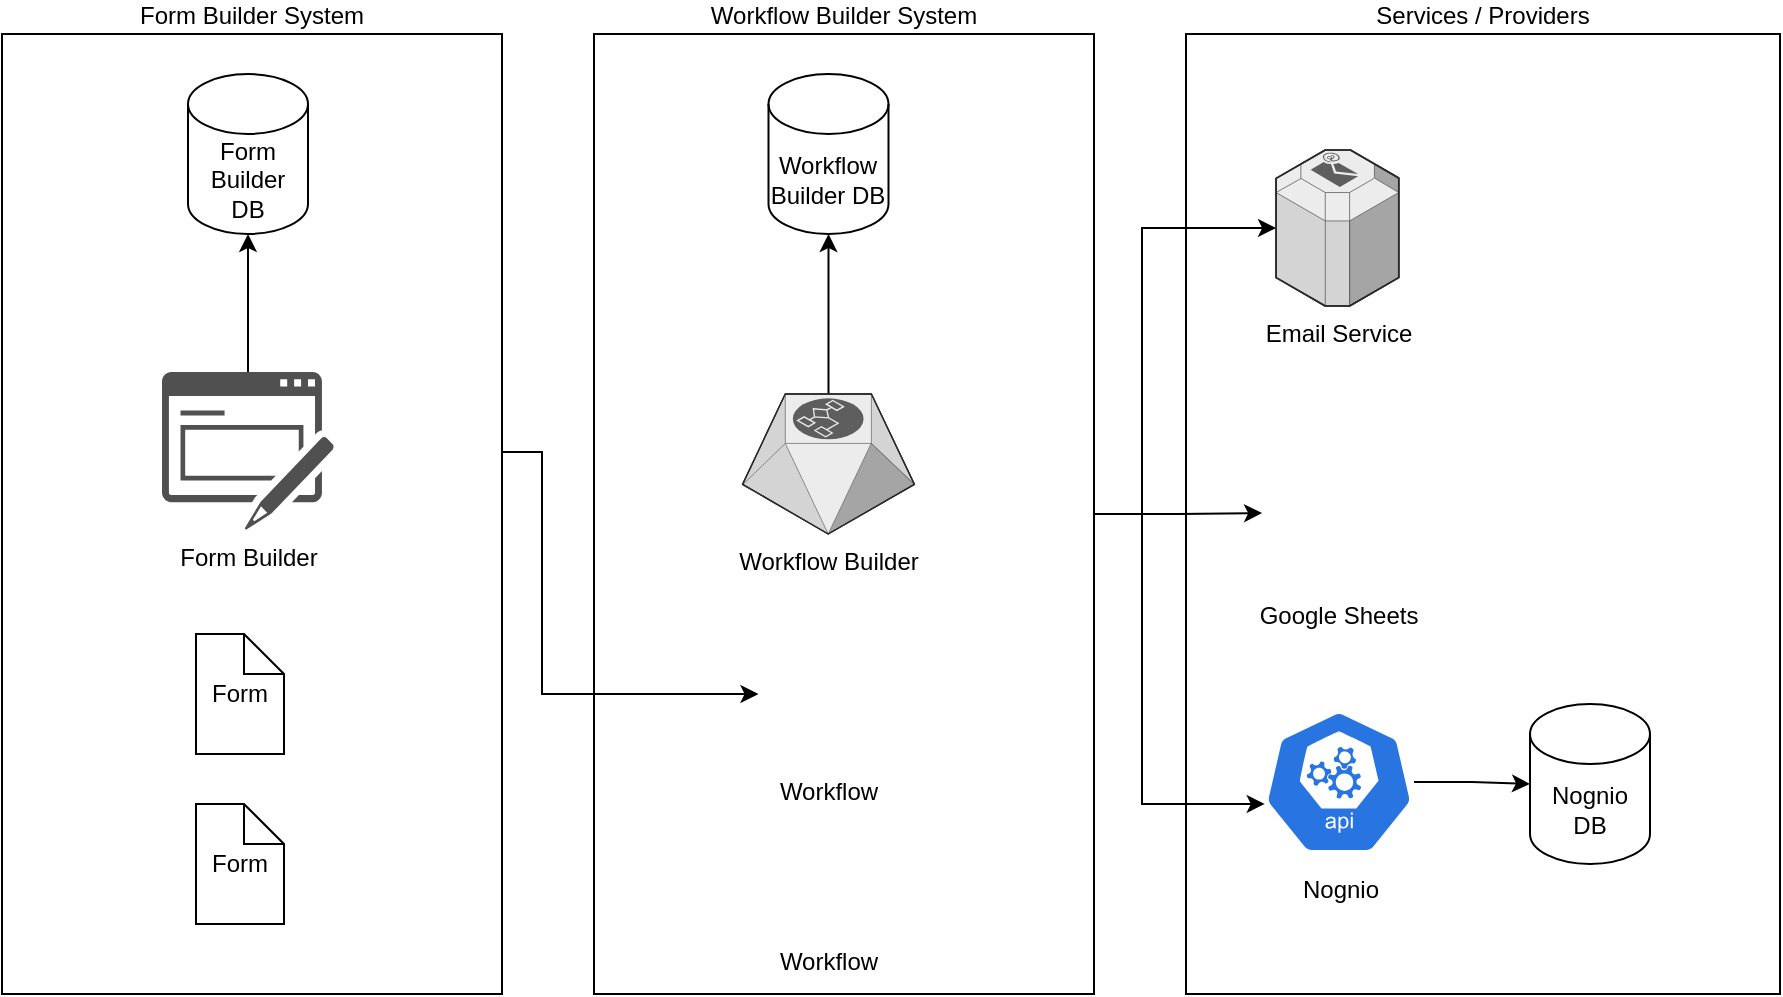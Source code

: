 <mxfile version="16.4.3" type="github">
  <diagram id="8jfyE90RRNObh0BSDH4P" name="Page-1">
    <mxGraphModel dx="1635" dy="905" grid="1" gridSize="10" guides="1" tooltips="1" connect="1" arrows="1" fold="1" page="1" pageScale="1" pageWidth="827" pageHeight="1169" math="0" shadow="0">
      <root>
        <mxCell id="0" />
        <mxCell id="1" parent="0" />
        <mxCell id="e08RUBoJ7VVwQUKtB3GE-66" value="Form Builder System" style="rounded=0;whiteSpace=wrap;html=1;fillColor=none;labelPosition=center;verticalLabelPosition=top;align=center;verticalAlign=bottom;" parent="1" vertex="1">
          <mxGeometry x="300" y="170" width="250" height="480" as="geometry" />
        </mxCell>
        <mxCell id="e08RUBoJ7VVwQUKtB3GE-75" style="edgeStyle=orthogonalEdgeStyle;rounded=0;orthogonalLoop=1;jettySize=auto;html=1;" parent="1" source="e08RUBoJ7VVwQUKtB3GE-67" target="e08RUBoJ7VVwQUKtB3GE-41" edge="1">
          <mxGeometry relative="1" as="geometry">
            <Array as="points">
              <mxPoint x="870" y="410" />
              <mxPoint x="870" y="267" />
            </Array>
          </mxGeometry>
        </mxCell>
        <mxCell id="e08RUBoJ7VVwQUKtB3GE-77" style="edgeStyle=orthogonalEdgeStyle;rounded=0;orthogonalLoop=1;jettySize=auto;html=1;" parent="1" source="e08RUBoJ7VVwQUKtB3GE-67" target="e08RUBoJ7VVwQUKtB3GE-6" edge="1">
          <mxGeometry relative="1" as="geometry" />
        </mxCell>
        <mxCell id="e08RUBoJ7VVwQUKtB3GE-78" style="edgeStyle=orthogonalEdgeStyle;rounded=0;orthogonalLoop=1;jettySize=auto;html=1;entryX=0.005;entryY=0.63;entryDx=0;entryDy=0;entryPerimeter=0;" parent="1" source="e08RUBoJ7VVwQUKtB3GE-67" target="e08RUBoJ7VVwQUKtB3GE-7" edge="1">
          <mxGeometry relative="1" as="geometry">
            <Array as="points">
              <mxPoint x="870" y="410" />
              <mxPoint x="870" y="555" />
            </Array>
          </mxGeometry>
        </mxCell>
        <mxCell id="e08RUBoJ7VVwQUKtB3GE-67" value="Workflow Builder System" style="rounded=0;whiteSpace=wrap;html=1;fillColor=none;labelPosition=center;verticalLabelPosition=top;align=center;verticalAlign=bottom;" parent="1" vertex="1">
          <mxGeometry x="596" y="170" width="250" height="480" as="geometry" />
        </mxCell>
        <mxCell id="e08RUBoJ7VVwQUKtB3GE-68" value="Services / Providers" style="rounded=0;whiteSpace=wrap;html=1;fillColor=none;labelPosition=center;verticalLabelPosition=top;align=center;verticalAlign=bottom;" parent="1" vertex="1">
          <mxGeometry x="892" y="170" width="297" height="480" as="geometry" />
        </mxCell>
        <mxCell id="e08RUBoJ7VVwQUKtB3GE-59" style="edgeStyle=orthogonalEdgeStyle;rounded=0;orthogonalLoop=1;jettySize=auto;html=1;entryX=0.5;entryY=1;entryDx=0;entryDy=0;entryPerimeter=0;" parent="1" source="e08RUBoJ7VVwQUKtB3GE-1" target="e08RUBoJ7VVwQUKtB3GE-4" edge="1">
          <mxGeometry relative="1" as="geometry" />
        </mxCell>
        <mxCell id="e08RUBoJ7VVwQUKtB3GE-1" value="Form Builder" style="sketch=0;pointerEvents=1;shadow=0;dashed=0;html=1;strokeColor=none;fillColor=#505050;labelPosition=center;verticalLabelPosition=bottom;verticalAlign=top;outlineConnect=0;align=center;shape=mxgraph.office.concepts.form;" parent="1" vertex="1">
          <mxGeometry x="380" y="339" width="86" height="79" as="geometry" />
        </mxCell>
        <mxCell id="e08RUBoJ7VVwQUKtB3GE-60" style="edgeStyle=orthogonalEdgeStyle;rounded=0;orthogonalLoop=1;jettySize=auto;html=1;entryX=0.5;entryY=1;entryDx=0;entryDy=0;entryPerimeter=0;" parent="1" source="e08RUBoJ7VVwQUKtB3GE-2" target="e08RUBoJ7VVwQUKtB3GE-5" edge="1">
          <mxGeometry relative="1" as="geometry" />
        </mxCell>
        <mxCell id="e08RUBoJ7VVwQUKtB3GE-2" value="Workflow Builder" style="verticalLabelPosition=bottom;html=1;verticalAlign=top;strokeWidth=1;align=center;outlineConnect=0;dashed=0;outlineConnect=0;shape=mxgraph.aws3d.workflowService;fillColor=#ECECEC;strokeColor=#5E5E5E;aspect=fixed;" parent="1" vertex="1">
          <mxGeometry x="670.28" y="350" width="85.94" height="70" as="geometry" />
        </mxCell>
        <mxCell id="e08RUBoJ7VVwQUKtB3GE-4" value="Form Builder&lt;br&gt;DB" style="shape=cylinder3;whiteSpace=wrap;html=1;boundedLbl=1;backgroundOutline=1;size=15;" parent="1" vertex="1">
          <mxGeometry x="393" y="190" width="60" height="80" as="geometry" />
        </mxCell>
        <mxCell id="e08RUBoJ7VVwQUKtB3GE-5" value="Workflow Builder DB" style="shape=cylinder3;whiteSpace=wrap;html=1;boundedLbl=1;backgroundOutline=1;size=15;" parent="1" vertex="1">
          <mxGeometry x="683.25" y="190" width="60" height="80" as="geometry" />
        </mxCell>
        <mxCell id="e08RUBoJ7VVwQUKtB3GE-6" value="Google Sheets" style="shape=image;html=1;verticalAlign=top;verticalLabelPosition=bottom;labelBackgroundColor=#ffffff;imageAspect=0;aspect=fixed;image=https://cdn3.iconfinder.com/data/icons/cad-database-presentation-spreadsheet-vector-fil-2/512/22-128.png" parent="1" vertex="1">
          <mxGeometry x="930.04" y="372" width="75" height="75" as="geometry" />
        </mxCell>
        <mxCell id="e08RUBoJ7VVwQUKtB3GE-69" style="edgeStyle=orthogonalEdgeStyle;rounded=0;orthogonalLoop=1;jettySize=auto;html=1;entryX=0;entryY=0.5;entryDx=0;entryDy=0;entryPerimeter=0;" parent="1" source="e08RUBoJ7VVwQUKtB3GE-7" target="e08RUBoJ7VVwQUKtB3GE-42" edge="1">
          <mxGeometry relative="1" as="geometry" />
        </mxCell>
        <mxCell id="e08RUBoJ7VVwQUKtB3GE-7" value="Nognio" style="sketch=0;html=1;dashed=0;whitespace=wrap;fillColor=#2875E2;strokeColor=#ffffff;points=[[0.005,0.63,0],[0.1,0.2,0],[0.9,0.2,0],[0.5,0,0],[0.995,0.63,0],[0.72,0.99,0],[0.5,1,0],[0.28,0.99,0]];shape=mxgraph.kubernetes.icon;prIcon=api;labelPosition=center;verticalLabelPosition=bottom;align=center;verticalAlign=top;spacing=0;" parent="1" vertex="1">
          <mxGeometry x="931" y="501.75" width="75" height="84.5" as="geometry" />
        </mxCell>
        <mxCell id="e08RUBoJ7VVwQUKtB3GE-41" value="Email Service" style="verticalLabelPosition=bottom;html=1;verticalAlign=top;strokeWidth=1;align=center;outlineConnect=0;dashed=0;outlineConnect=0;shape=mxgraph.aws3d.email_service;fillColor=#ECECEC;strokeColor=#5E5E5E;aspect=fixed;" parent="1" vertex="1">
          <mxGeometry x="937.04" y="228" width="61.35" height="78" as="geometry" />
        </mxCell>
        <mxCell id="e08RUBoJ7VVwQUKtB3GE-42" value="Nognio&lt;br&gt;DB" style="shape=cylinder3;whiteSpace=wrap;html=1;boundedLbl=1;backgroundOutline=1;size=15;" parent="1" vertex="1">
          <mxGeometry x="1064" y="505" width="60" height="80" as="geometry" />
        </mxCell>
        <mxCell id="e08RUBoJ7VVwQUKtB3GE-74" style="edgeStyle=orthogonalEdgeStyle;rounded=0;orthogonalLoop=1;jettySize=auto;html=1;" parent="1" source="e08RUBoJ7VVwQUKtB3GE-66" target="e08RUBoJ7VVwQUKtB3GE-57" edge="1">
          <mxGeometry relative="1" as="geometry">
            <Array as="points">
              <mxPoint x="570" y="379" />
              <mxPoint x="570" y="500" />
            </Array>
          </mxGeometry>
        </mxCell>
        <mxCell id="e08RUBoJ7VVwQUKtB3GE-43" value="Form" style="shape=note;size=20;whiteSpace=wrap;html=1;" parent="1" vertex="1">
          <mxGeometry x="397" y="470" width="44" height="60" as="geometry" />
        </mxCell>
        <mxCell id="e08RUBoJ7VVwQUKtB3GE-45" value="Form" style="shape=note;size=20;whiteSpace=wrap;html=1;" parent="1" vertex="1">
          <mxGeometry x="397" y="555" width="44" height="60" as="geometry" />
        </mxCell>
        <mxCell id="e08RUBoJ7VVwQUKtB3GE-57" value="Workflow" style="shape=image;html=1;verticalAlign=top;verticalLabelPosition=bottom;labelBackgroundColor=#ffffff;imageAspect=0;aspect=fixed;image=https://cdn0.iconfinder.com/data/icons/maternity-and-pregnancy-2/512/125_flowchart_Algorithm_business_data_architecture_scheme_structure_workflow-128.png" parent="1" vertex="1">
          <mxGeometry x="678.25" y="465" width="70" height="70" as="geometry" />
        </mxCell>
        <mxCell id="e08RUBoJ7VVwQUKtB3GE-58" value="Workflow" style="shape=image;html=1;verticalAlign=top;verticalLabelPosition=bottom;labelBackgroundColor=#ffffff;imageAspect=0;aspect=fixed;image=https://cdn0.iconfinder.com/data/icons/maternity-and-pregnancy-2/512/125_flowchart_Algorithm_business_data_architecture_scheme_structure_workflow-128.png" parent="1" vertex="1">
          <mxGeometry x="678.25" y="550" width="70" height="70" as="geometry" />
        </mxCell>
      </root>
    </mxGraphModel>
  </diagram>
</mxfile>
